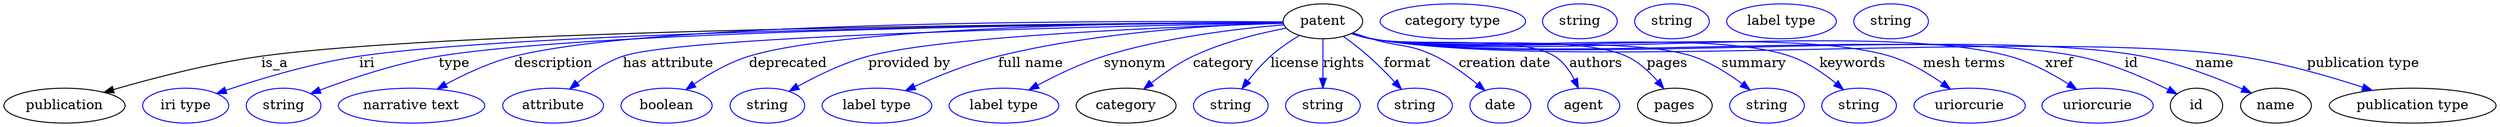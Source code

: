 digraph {
	graph [bb="0,0,2565.2,123"];
	node [label="\N"];
	patent	[height=0.5,
		label=patent,
		pos="1358.4,105",
		width=1.1374];
	publication	[height=0.5,
		pos="62.394,18",
		width=1.7332];
	patent -> publication	[label=is_a,
		lp="279.39,61.5",
		pos="e,103.12,31.707 1317.3,103.84 1144.3,102.96 474.4,97.762 265.39,69 212.58,61.732 153.54,46.343 112.81,34.545"];
	iri	[color=blue,
		height=0.5,
		label="iri type",
		pos="187.39,18",
		width=1.2277];
	patent -> iri	[color=blue,
		label=iri,
		lp="374.39,61.5",
		pos="e,219.2,30.512 1317.3,103.77 1154.5,102.67 554.35,96.77 366.39,69 318.25,61.887 264.71,45.801 228.83,33.783",
		style=solid];
	type	[color=blue,
		height=0.5,
		label=string,
		pos="288.39,18",
		width=1.0652];
	patent -> type	[color=blue,
		label=type,
		lp="464.39,61.5",
		pos="e,316.42,30.407 1317.3,103.77 1163.1,102.7 619.14,96.991 448.39,69 405.32,61.939 357.8,45.989 325.83,33.99",
		style=solid];
	description	[color=blue,
		height=0.5,
		label="narrative text",
		pos="420.39,18",
		width=2.0943];
	patent -> description	[color=blue,
		label=description,
		lp="565.89,61.5",
		pos="e,446.47,35.072 1317.4,104.44 1171.5,105.67 678,106.86 525.39,69 500.86,62.914 475.22,50.825 455.41,40.059",
		style=solid];
	"has attribute"	[color=blue,
		height=0.5,
		label=attribute,
		pos="565.39,18",
		width=1.4443];
	patent -> "has attribute"	[color=blue,
		label="has attribute",
		lp="684.39,61.5",
		pos="e,582.48,35.042 1317.3,103.33 1174,100.79 701.69,90.86 637.39,69 620.26,63.173 603.5,51.967 590.47,41.638",
		style=solid];
	deprecated	[color=blue,
		height=0.5,
		label=boolean,
		pos="682.39,18",
		width=1.2999];
	patent -> deprecated	[color=blue,
		label=deprecated,
		lp="806.89,61.5",
		pos="e,702.14,34.491 1317.1,104.09 1200.3,103.94 869.49,100.66 766.39,69 746.46,62.877 726.31,51.112 710.74,40.532",
		style=solid];
	"provided by"	[color=blue,
		height=0.5,
		label=string,
		pos="785.39,18",
		width=1.0652];
	patent -> "provided by"	[color=blue,
		label="provided by",
		lp="931.89,61.5",
		pos="e,807.57,32.691 1317.4,102.9 1218.7,99.92 969.65,90.464 889.39,69 863.55,62.088 836.37,48.781 816.28,37.631",
		style=solid];
	"full name"	[color=blue,
		height=0.5,
		label="label type",
		pos="898.39,18",
		width=1.5707];
	patent -> "full name"	[color=blue,
		label="full name",
		lp="1056.9,61.5",
		pos="e,927.93,33.523 1317.6,103.35 1253.8,101.53 1127.3,94.676 1023.4,69 993.55,61.623 961.37,48.626 937.14,37.732",
		style=solid];
	synonym	[color=blue,
		height=0.5,
		label="label type",
		pos="1029.4,18",
		width=1.5707];
	patent -> synonym	[color=blue,
		label=synonym,
		lp="1164.4,61.5",
		pos="e,1055.2,34.202 1318,101.39 1272.1,97.588 1195.5,88.712 1132.4,69 1108.6,61.581 1083.5,49.462 1064,39.015",
		style=solid];
	category	[height=0.5,
		pos="1155.4,18",
		width=1.4263];
	patent -> category	[color=blue,
		label=category,
		lp="1255.9,61.5",
		pos="e,1173.5,35.046 1320.4,97.979 1292.9,92.691 1255.2,83.531 1224.4,69 1209.2,61.813 1193.9,51.141 1181.5,41.5",
		style=solid];
	license	[color=blue,
		height=0.5,
		label=string,
		pos="1263.4,18",
		width=1.0652];
	patent -> license	[color=blue,
		label=license,
		lp="1329.4,61.5",
		pos="e,1274.8,35.412 1334.1,90.495 1324.4,84.528 1313.4,77.042 1304.4,69 1296,61.48 1287.9,52.159 1281.1,43.609",
		style=solid];
	rights	[color=blue,
		height=0.5,
		label=string,
		pos="1358.4,18",
		width=1.0652];
	patent -> rights	[color=blue,
		label=rights,
		lp="1379.9,61.5",
		pos="e,1358.4,36.175 1358.4,86.799 1358.4,75.163 1358.4,59.548 1358.4,46.237",
		style=solid];
	format	[color=blue,
		height=0.5,
		label=string,
		pos="1453.4,18",
		width=1.0652];
	patent -> format	[color=blue,
		label=format,
		lp="1445.9,61.5",
		pos="e,1439.3,34.975 1379.6,89.381 1387.9,83.362 1397.3,76.135 1405.4,69 1414.7,60.832 1424.2,51.181 1432.3,42.547",
		style=solid];
	"creation date"	[color=blue,
		height=0.5,
		label=date,
		pos="1541.4,18",
		width=0.86659];
	patent -> "creation date"	[color=blue,
		label="creation date",
		lp="1545.9,61.5",
		pos="e,1525.5,33.617 1389.5,93.093 1395.7,91 1402.3,88.878 1408.4,87 1437.5,78.102 1447.1,82.326 1474.4,69 1489.9,61.454 1505.4,50.165 \
1517.6,40.223",
		style=solid];
	authors	[color=blue,
		height=0.5,
		label=agent,
		pos="1627.4,18",
		width=1.0291];
	patent -> authors	[color=blue,
		label=authors,
		lp="1639.9,61.5",
		pos="e,1621.9,35.838 1388.2,92.598 1394.8,90.444 1401.8,88.423 1408.4,87 1449.6,78.15 1561.7,91.506 1597.4,69 1606.3,63.389 1612.9,54.096 \
1617.6,45.034",
		style=solid];
	pages	[height=0.5,
		pos="1720.4,18",
		width=1.0652];
	patent -> pages	[color=blue,
		label=pages,
		lp="1713.9,61.5",
		pos="e,1709.2,35.617 1388.2,92.464 1394.8,90.318 1401.7,88.335 1408.4,87 1465.8,75.474 1618.2,93.523 1671.4,69 1683.6,63.356 1694.5,53.214 \
1702.8,43.532",
		style=solid];
	summary	[color=blue,
		height=0.5,
		label=string,
		pos="1815.4,18",
		width=1.0652];
	patent -> summary	[color=blue,
		label=summary,
		lp="1802.9,61.5",
		pos="e,1798.1,34.285 1387.9,92.48 1394.6,90.305 1401.6,88.306 1408.4,87 1480.7,73.013 1669.4,92.041 1739.4,69 1757.8,62.945 1776,51.228 \
1790,40.657",
		style=solid];
	keywords	[color=blue,
		height=0.5,
		label=string,
		pos="1910.4,18",
		width=1.0652];
	patent -> keywords	[color=blue,
		label=keywords,
		lp="1904.9,61.5",
		pos="e,1894.4,34.595 1387.9,92.416 1394.5,90.245 1401.6,88.263 1408.4,87 1502.8,69.355 1749.5,100.22 1840.4,69 1857.4,63.148 1873.9,51.715 \
1886.7,41.258",
		style=solid];
	"mesh terms"	[color=blue,
		height=0.5,
		label=uriorcurie,
		pos="2024.4,18",
		width=1.5887];
	patent -> "mesh terms"	[color=blue,
		label="mesh terms",
		lp="2019.9,61.5",
		pos="e,2004.9,35.141 1387.9,92.376 1394.5,90.207 1401.6,88.236 1408.4,87 1525.4,65.623 1829.5,103.4 1943.4,69 1962.6,63.208 1981.7,51.692 \
1996.6,41.17",
		style=solid];
	xref	[color=blue,
		height=0.5,
		label=uriorcurie,
		pos="2156.4,18",
		width=1.5887];
	patent -> xref	[color=blue,
		label=xref,
		lp="2117.9,61.5",
		pos="e,2134.8,34.944 1387.9,92.344 1394.5,90.176 1401.6,88.214 1408.4,87 1552.4,61.166 1925.3,107.63 2066.4,69 2087.6,63.186 2109.3,51.389 \
2126,40.715",
		style=solid];
	id	[height=0.5,
		pos="2258.4,18",
		width=0.75];
	patent -> id	[color=blue,
		label=id,
		lp="2192.4,61.5",
		pos="e,2238,30.234 1387.9,92.33 1394.5,90.164 1401.6,88.206 1408.4,87 1567.7,58.629 1977.7,100.45 2136.4,69 2169.5,62.442 2204.9,46.855 \
2229,34.813",
		style=solid];
	name	[height=0.5,
		pos="2339.4,18",
		width=1.011];
	patent -> name	[color=blue,
		label=name,
		lp="2277.4,61.5",
		pos="e,2314.1,31.237 1387.9,92.32 1394.5,90.154 1401.6,88.199 1408.4,87 1582.4,56.2 2029.7,101.55 2203.4,69 2239.1,62.314 2277.7,47.282 \
2304.7,35.436",
		style=solid];
	"publication type"	[height=0.5,
		pos="2479.4,18",
		width=2.3831];
	patent -> "publication type"	[color=blue,
		label="publication type",
		lp="2429.4,61.5",
		pos="e,2438,33.871 1387.9,92.307 1394.5,90.142 1401.6,88.19 1408.4,87 1603.9,52.648 2105.1,98.072 2301.4,69 2345.1,62.532 2393.2,48.577 \
2428.4,37.05",
		style=solid];
	"named thing_category"	[color=blue,
		height=0.5,
		label="category type",
		pos="1492.4,105",
		width=2.0762];
	publication_pages	[color=blue,
		height=0.5,
		label=string,
		pos="1623.4,105",
		width=1.0652];
	publication_id	[color=blue,
		height=0.5,
		label=string,
		pos="1718.4,105",
		width=1.0652];
	publication_name	[color=blue,
		height=0.5,
		label="label type",
		pos="1831.4,105",
		width=1.5707];
	"publication_publication type"	[color=blue,
		height=0.5,
		label=string,
		pos="1944.4,105",
		width=1.0652];
}
